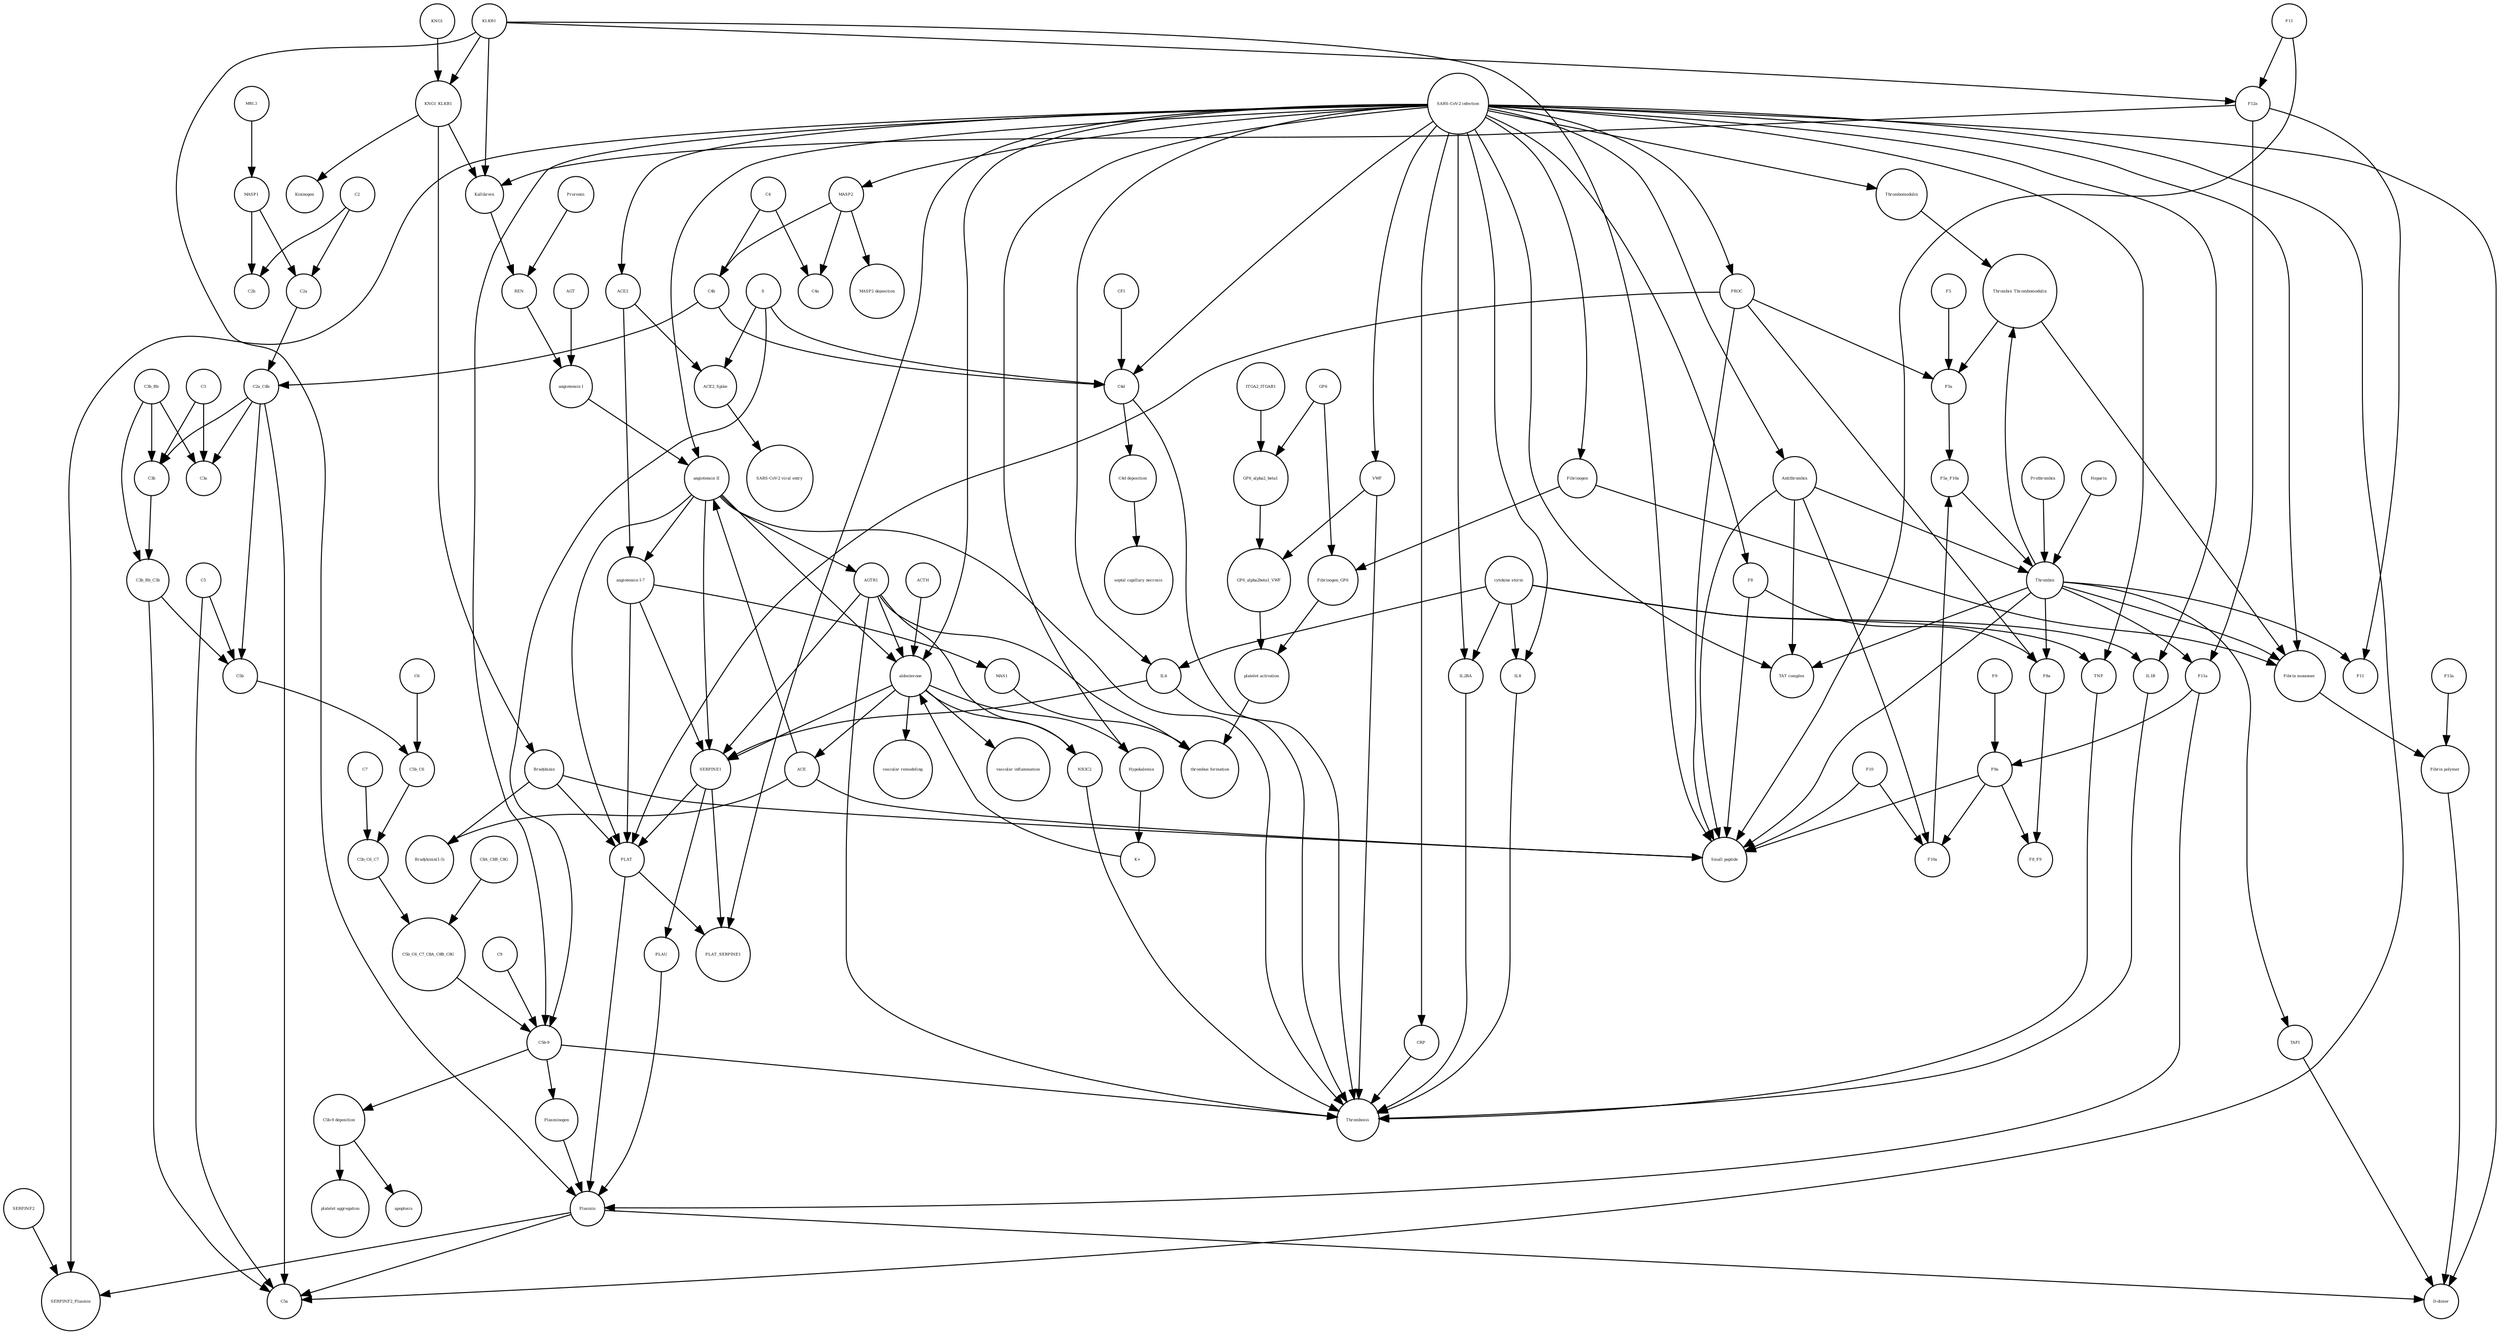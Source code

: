strict digraph  {
ACE2_Spike [annotation="urn_miriam_pdb_6CS2|urn_miriam_hgnc_13557|urn_miriam_uniprot_P0DTC2|urn_miriam_taxonomy_9606|urn_miriam_taxonomy_2697049", bipartite=0, cls=complex, fontsize=4, label=ACE2_Spike, shape=circle];
"SARS-CoV-2 viral entry" [annotation="urn_miriam_taxonomy_2697049|urn_miriam_mesh_D012327", bipartite=0, cls=phenotype, fontsize=4, label="SARS-CoV-2 viral entry", shape=circle];
"angiotensin II" [annotation="urn_miriam_obo.chebi_CHEBI%3A2718|urn_miriam_taxonomy_9606", bipartite=0, cls="simple chemical", fontsize=4, label="angiotensin II", shape=circle];
Thrombosis [annotation="urn_miriam_mesh_D013923|urn_miriam_mesh_D055806|urn_miriam_taxonomy_10090|urn_miriam_taxonomy_10116", bipartite=0, cls=phenotype, fontsize=4, label=Thrombosis, shape=circle];
AGTR1 [annotation=urn_miriam_hgnc_336, bipartite=0, cls=macromolecule, fontsize=4, label=AGTR1, shape=circle];
"thrombus formation" [annotation="urn_miriam_mesh_D013917|urn_miriam_taxonomy_9606", bipartite=0, cls=phenotype, fontsize=4, label="thrombus formation", shape=circle];
MAS1 [annotation="", bipartite=0, cls=macromolecule, fontsize=4, label=MAS1, shape=circle];
"C4d deposition" [annotation="urn_miriam_mesh_D018366|urn_miriam_pubmed_32299776|urn_miriam_taxonomy_9606", bipartite=0, cls=phenotype, fontsize=4, label="C4d deposition", shape=circle];
"septal capillary necrosis" [annotation="urn_miriam_mesh_D007681|urn_miriam_taxonomy_9606", bipartite=0, cls=phenotype, fontsize=4, label="septal capillary necrosis", shape=circle];
"C5b-9 deposition" [annotation="urn_miriam_pubmed_32299776|urn_miriam_mesh_D018366|urn_miriam_taxonomy_9606", bipartite=0, cls=phenotype, fontsize=4, label="C5b-9 deposition", shape=circle];
apoptosis [annotation="urn_miriam_obo.go_GO%3A0006915|urn_miriam_taxonomy_9606", bipartite=0, cls=phenotype, fontsize=4, label=apoptosis, shape=circle];
"platelet aggregation" [annotation="urn_miriam_obo.go_GO%3A0030168|urn_miriam_taxonomy_9606", bipartite=0, cls=phenotype, fontsize=4, label="platelet aggregation", shape=circle];
Fibrinogen_GP6 [annotation="urn_miriam_pubmed_19296670|urn_miriam_obo.go_GO%3A0005577|urn_miriam_hgnc_HGNC%3A14388|urn_miriam_taxonomy_9606", bipartite=0, cls=complex, fontsize=4, label=Fibrinogen_GP6, shape=circle];
"platelet activation" [annotation="urn_miriam_obo.go_GO%3A0030168|urn_miriam_taxonomy_9606", bipartite=0, cls=phenotype, fontsize=4, label="platelet activation", shape=circle];
GP6_alpha2beta1_VWF [annotation="urn_miriam_pubmed_25051961|urn_miriam_taxonomy_10090|urn_miriam_hgnc_14338|urn_miriam_hgnc_6137|urn_miriam_hgnc_6153|urn_miriam_hgnc_12726", bipartite=0, cls=complex, fontsize=4, label=GP6_alpha2beta1_VWF, shape=circle];
"C5b-9" [annotation="urn_miriam_obo.go_GO%3A0005579|urn_miriam_mesh_D015938|urn_miriam_mesh_D050776|urn_miriam_hgnc_1339|urn_miriam_hgnc_1346|urn_miriam_hgnc_1352|urn_miriam_hgnc_1353|urn_miriam_hgnc_1354|urn_miriam_hgnc_1358|urn_miriam_taxonomy_9606", bipartite=0, cls=complex, fontsize=4, label="C5b-9", shape=circle];
C4d [annotation="urn_miriam_hgnc.symbol_C4b|urn_miriam_mesh_C032261|urn_miriam_taxonomy_9606", bipartite=0, cls=macromolecule, fontsize=4, label=C4d, shape=circle];
MASP2 [annotation="urn_miriam_hgnc_6902|urn_miriam_taxonomy_9606", bipartite=0, cls=macromolecule, fontsize=4, label=MASP2, shape=circle];
"MASP2 deposition" [annotation="urn_miriam_pubmed_32299776|urn_miriam_taxonomy_9606", bipartite=0, cls=phenotype, fontsize=4, label="MASP2 deposition", shape=circle];
VWF [annotation="urn_miriam_hgnc_12726|urn_miriam_taxonomy_9606", bipartite=0, cls=macromolecule, fontsize=4, label=VWF, shape=circle];
CRP [annotation="urn_miriam_hgnc_2367|urn_miriam_taxonomy_9606", bipartite=0, cls=macromolecule, fontsize=4, label=CRP, shape=circle];
IL2RA [annotation="urn_miriam_hgnc_6008|urn_miriam_taxonomy_9606", bipartite=0, cls=macromolecule, fontsize=4, label=IL2RA, shape=circle];
IL8 [annotation="urn_miriam_hgnc_6025|urn_miriam_taxonomy_9606", bipartite=0, cls=macromolecule, fontsize=4, label=IL8, shape=circle];
TNF [annotation="urn_miriam_hgnc_11892|urn_miriam_taxonomy_9606", bipartite=0, cls=macromolecule, fontsize=4, label=TNF, shape=circle];
IL6 [annotation="urn_miriam_hgnc_6018|urn_miriam_taxonomy_9606", bipartite=0, cls=macromolecule, fontsize=4, label=IL6, shape=circle];
IL1B [annotation="urn_miriam_hgnc_5992|urn_miriam_taxonomy_9606", bipartite=0, cls=macromolecule, fontsize=4, label=IL1B, shape=circle];
NR3C2 [annotation="", bipartite=0, cls=macromolecule, fontsize=4, label=NR3C2, shape=circle];
aldosterone [annotation="urn_miriam_obo.chebi_CHEBI%3A27584", bipartite=0, cls="simple chemical", fontsize=4, label=aldosterone, shape=circle];
"vascular remodeling" [annotation="urn_miriam_obo.go_GO%3A0001974", bipartite=0, cls=phenotype, fontsize=4, label="vascular remodeling", shape=circle];
"vascular inflammation" [annotation="", bipartite=0, cls=phenotype, fontsize=4, label="vascular inflammation", shape=circle];
"SARS-CoV-2 infection" [annotation="urn_miriam_taxonomy_2697049|urn_miriam_mesh_D012327", bipartite=0, cls=phenotype, fontsize=4, label="SARS-CoV-2 infection", shape=circle];
Hypokalemia [annotation="urn_miriam_mesh_D007008|urn_miriam_taxonomy_9606", bipartite=0, cls=phenotype, fontsize=4, label=Hypokalemia, shape=circle];
"Fibrin monomer" [annotation="urn_miriam_mesh_C011468|urn_miriam_taxonomy_9606", bipartite=0, cls=macromolecule, fontsize=4, label="Fibrin monomer", shape=circle];
Prorenin [annotation="urn_miriam_hgnc_9958|urn_miriam_taxonomy_9606", bipartite=0, cls=macromolecule, fontsize=4, label=Prorenin, shape=circle];
F10a [annotation="urn_miriam_hgnc.symbol_F10|urn_miriam_mesh_D015951|urn_miriam_brenda_3.4.21.6|urn_miriam_taxonomy_9606", bipartite=0, cls=macromolecule, fontsize=4, label=F10a, shape=circle];
"TAT complex" [annotation="urn_miriam_pubmed_22930518|urn_miriam_mesh_C046193|urn_miriam_mesh_D013917|urn_miriam_hgnc_775|urn_miriam_taxonomy_9606", bipartite=0, cls=complex, fontsize=4, label="TAT complex", shape=circle];
Prothrombin [annotation="urn_miriam_hgnc_3535|urn_miriam_taxonomy_9606", bipartite=0, cls=macromolecule, fontsize=4, label=Prothrombin, shape=circle];
"cytokine storm" [annotation="urn_miriam_pubmed_2504360|urn_miriam_taxonomy_9606", bipartite=0, cls=phenotype, fontsize=4, label="cytokine storm", shape=circle];
Plasmin [annotation="urn_miriam_hgnc.symbol_PLG|urn_miriam_mesh_D005341|urn_miriam_brenda_3.4.21.7|urn_miriam_taxonomy_9606", bipartite=0, cls=macromolecule, fontsize=4, label=Plasmin, shape=circle];
SERPINF2_Plasmin [annotation="urn_miriam_pubmed_2437112|urn_miriam_biogrid_314240|urn_miriam_hgnc_9075|urn_miriam_mesh_D005341|urn_miriam_taxonomy_9606", bipartite=0, cls=complex, fontsize=4, label=SERPINF2_Plasmin, shape=circle];
Thrombomodulin [annotation="urn_miriam_hgnc_11784|urn_miriam_taxonomy_9606", bipartite=0, cls=macromolecule, fontsize=4, label=Thrombomodulin, shape=circle];
"angiotensin I" [annotation="urn_miriam_obo.chebi_CHEBI%3A2718|urn_miriam_taxonomy_9606", bipartite=0, cls="simple chemical", fontsize=4, label="angiotensin I", shape=circle];
PLAT [annotation="urn_miriam_hgnc_9051|urn_miriam_taxonomy_9606", bipartite=0, cls=macromolecule, fontsize=4, label=PLAT, shape=circle];
PLAT_SERPINE1 [annotation="urn_miriam_pubmed_22449964|urn_miriam_intact_EBI-7800882|urn_miriam_hgnc_9051|urn_miriam_hgnc_8593|urn_miriam_taxonomy_9606", bipartite=0, cls=complex, fontsize=4, label=PLAT_SERPINE1, shape=circle];
F8a [annotation="urn_miriam_hgnc.symbol_F8|urn_miriam_mesh_D015944|urn_miriam_taxonomy_9606", bipartite=0, cls=macromolecule, fontsize=4, label=F8a, shape=circle];
"angiotensin I-7" [annotation="urn_miriam_obo.chebi_CHEBI%3A55438|urn_miriam_taxonomy_9606", bipartite=0, cls="simple chemical", fontsize=4, label="angiotensin I-7", shape=circle];
"Bradykinin(1-5)" [annotation="urn_miriam_mesh_C079000|urn_miriam_taxonomy_9606", bipartite=0, cls=macromolecule, fontsize=4, label="Bradykinin(1-5)", shape=circle];
C5b_C6 [annotation="urn_miriam_mesh_C050974|urn_miriam_mesh_D050776|urn_miriam_hgnc_1339|urn_miriam_taxonomy_9606", bipartite=0, cls=complex, fontsize=4, label=C5b_C6, shape=circle];
C3b_Bb_C3b [annotation="urn_miriam_pubmed_12440962|urn_miriam_brenda_34.4.21.47|urn_miriam_mesh_D051566|urn_miriam_mesh_D003179|urn_miriam_hgnc_1037|urn_miriam_taxonomy_9606", bipartite=0, cls=complex, fontsize=4, label=C3b_Bb_C3b, shape=circle];
AGT [annotation="urn_miriam_hgnc_333|urn_miriam_taxonomy_9606", bipartite=0, cls=macromolecule, fontsize=4, label=AGT, shape=circle];
F9 [annotation="urn_miriam_hgnc_35531|urn_miriam_taxonomy_9606", bipartite=0, cls=macromolecule, fontsize=4, label=F9, shape=circle];
Antithrombin [annotation="urn_miriam_hgnc_775|urn_miriam_taxonomy_9606", bipartite=0, cls=macromolecule, fontsize=4, label=Antithrombin, shape=circle];
F11 [annotation="urn_miriam_hgnc_3529|urn_miriam_taxonomy_9606", bipartite=0, cls=macromolecule, fontsize=4, label=F11, shape=circle];
C5a [annotation="urn_miriam_hgnc.symbol_C5|urn_miriam_mesh_D015936|urn_miriam_taxonomy_9606", bipartite=0, cls=macromolecule, fontsize=4, label=C5a, shape=circle];
F13a [annotation="urn_miriam_hgnc.symbol_F13|urn_miriam_mesh_D026122|urn_miriam_brenda_2.3.2.13|urn_miriam_taxonomy_9606", bipartite=0, cls=macromolecule, fontsize=4, label=F13a, shape=circle];
Bradykinin [annotation="urn_miriam_obo.chebi_CHEBI%3A3165|urn_miriam_taxonomy_9606", bipartite=0, cls=macromolecule, fontsize=4, label=Bradykinin, shape=circle];
C3b_Bb [annotation="urn_miriam_pubmed_12440962|urn_miriam_brenda_3.4.21.47|urn_miriam_mesh_D051561|urn_miriam_mesh_D003179|urn_miriam_hgnc_1037|urn_miriam_taxonomy_9606", bipartite=0, cls=complex, fontsize=4, label=C3b_Bb, shape=circle];
MASP1 [annotation="urn_miriam_hgnc_6901|urn_miriam_taxonomy_9606", bipartite=0, cls=macromolecule, fontsize=4, label=MASP1, shape=circle];
ITGA2_ITGAB1 [annotation="urn_miriam_intact_EBI-16428357|urn_miriam_hgnc_6137|urn_miriam_hgnc_6153|urn_miriam_taxonomy_9606", bipartite=0, cls=complex, fontsize=4, label=ITGA2_ITGAB1, shape=circle];
C2a_C4b [annotation="urn_miriam_mesh_D051574|urn_miriam_brenda_3.4.21.43|urn_miriam_mesh_D050678|urn_miriam_hgnc_1324|urn_miriam_taxonomy_9606", bipartite=0, cls=complex, fontsize=4, label=C2a_C4b, shape=circle];
C3 [annotation="urn_miriam_hgnc_1318|urn_miriam_taxonomy_9606", bipartite=0, cls=macromolecule, fontsize=4, label=C3, shape=circle];
"Small peptide" [annotation=urn_miriam_mesh_D010446, bipartite=0, cls=macromolecule, fontsize=4, label="Small peptide", shape=circle];
Thrombin_Thrombomodulin [annotation="urn_miriam_pubmed_6282863|urn_miriam_taxonomy_9986|urn_miriam_biogrid_283352|urn_miriam_mesh_D013917|urn_miriam_hgnc_11784", bipartite=0, cls=complex, fontsize=4, label=Thrombin_Thrombomodulin, shape=circle];
KNG1 [annotation="urn_miriam_hgnc.symbol_6383|urn_miriam_taxonomy_9606", bipartite=0, cls=macromolecule, fontsize=4, label=KNG1, shape=circle];
KNG1_KLKB1 [annotation="urn_miriam_pubmed_17598838|urn_miriam_intact_EBI-10087151|urn_miriam_hgnc_6371|urn_miriam_hgnc_6383|urn_miriam_taxonomy_9606", bipartite=0, cls=complex, fontsize=4, label=KNG1_KLKB1, shape=circle];
F8_F9 [annotation="urn_miriam_pubmed_22471307|urn_miriam_hgnc_3546|urn_miriam_hgnc_35531|urn_miriam_intact_EBI-11621595|urn_miriam_taxonomy_9606", bipartite=0, cls=complex, fontsize=4, label=F8_F9, shape=circle];
C5 [annotation="urn_miriam_hgnc_1331|urn_miriam_taxonomy_9606", bipartite=0, cls=macromolecule, fontsize=4, label=C5, shape=circle];
C2a [annotation="urn_miriam_hgnc.symbol_C2|urn_miriam_mesh_D050678|urn_miriam_taxonomy_9606", bipartite=0, cls=macromolecule, fontsize=4, label=C2a, shape=circle];
Thrombin [annotation="urn_miriam_hgnc_3535|urn_miriam_taxonomy_9606", bipartite=0, cls=macromolecule, fontsize=4, label=Thrombin, shape=circle];
ACTH [annotation=urn_miriam_hgnc_9201, bipartite=0, cls="simple chemical", fontsize=4, label=ACTH, shape=circle];
"K+" [annotation="urn_miriam_obo.chebi_CHEBI%3A29103", bipartite=0, cls="simple chemical", fontsize=4, label="K+", shape=circle];
S [annotation="urn_miriam_uniprot_P0DTC2|urn_miriam_uniprot_P59594|urn_miriam_taxonomy_2697049", bipartite=0, cls=macromolecule, fontsize=4, label=S, shape=circle];
F9a [annotation="urn_miriam_hgnc.symbol_F9|urn_miriam_mesh_D015949|urn_miriam_taxonomy_9606", bipartite=0, cls=macromolecule, fontsize=4, label=F9a, shape=circle];
PROC [annotation="urn_miriam_hgnc_9451|urn_miriam_taxonomy_9606", bipartite=0, cls=macromolecule, fontsize=4, label=PROC, shape=circle];
"D-dimer" [annotation="urn_miriam_pubmed_19008457|urn_miriam_mesh_C036309|urn_miriam_taxonomy_9606", bipartite=0, cls=macromolecule, fontsize=4, label="D-dimer", shape=circle];
C5b [annotation="urn_miriam_hgnc.symbol_C5|urn_miriam_mesh_D050776|urn_miriam_taxonomy_9606", bipartite=0, cls=macromolecule, fontsize=4, label=C5b, shape=circle];
TAFI [annotation="urn_miriam_hgnc_1546|urn_miriam_taxonomy_9606", bipartite=0, cls=macromolecule, fontsize=4, label=TAFI, shape=circle];
C4 [annotation="urn_miriam_mesh_D00318|urn_miriam_taxonomy_9606", bipartite=0, cls=macromolecule, fontsize=4, label=C4, shape=circle];
F12 [annotation="urn_miriam_hgnc_3530|urn_miriam_taxonomy_9606", bipartite=0, cls=macromolecule, fontsize=4, label=F12, shape=circle];
MBL2 [annotation="urn_miriam_hgnc_6902|urn_miriam_taxonomy_9606", bipartite=0, cls=macromolecule, fontsize=4, label=MBL2, shape=circle];
GP6 [annotation="urn_miriam_hgnc_HGNC%3A14388|urn_miriam_taxonomy_9606", bipartite=0, cls=macromolecule, fontsize=4, label=GP6, shape=circle];
CFI [annotation="urn_miriam_hgnc_2771|urn_miriam_taxonomy_9606", bipartite=0, cls=macromolecule, fontsize=4, label=CFI, shape=circle];
Plasminogen [annotation="urn_miriam_hgnc_9071|urn_miriam_taxonomy_9606", bipartite=0, cls=macromolecule, fontsize=4, label=Plasminogen, shape=circle];
C6 [annotation="urn_miriam_hgnc_1339|urn_miriam_taxonomy_9606", bipartite=0, cls=macromolecule, fontsize=4, label=C6, shape=circle];
F5a [annotation="urn_miriam_hgnc.symbol_F5|urn_miriam_mesh_D015943|urn_miriam_taxonomy_9606", bipartite=0, cls=macromolecule, fontsize=4, label=F5a, shape=circle];
F11a [annotation="urn_miriam_hgnc.symbol_F11|urn_miriam_mesh_D015945|urn_miriam_brenda_3.4.21.27|urn_miriam_taxonomy_9606", bipartite=0, cls=macromolecule, fontsize=4, label=F11a, shape=circle];
C4a [annotation="urn_miriam_hgnc_1323|urn_miriam_taxonomy_9606", bipartite=0, cls=macromolecule, fontsize=4, label=C4a, shape=circle];
F5 [annotation="urn_miriam_hgnc_3541|urn_miriam_taxonomy_9606", bipartite=0, cls=macromolecule, fontsize=4, label=F5, shape=circle];
C9 [annotation="urn_miriam_hgnc_1358|urn_miriam_taxonomy_9606", bipartite=0, cls=macromolecule, fontsize=4, label=C9, shape=circle];
"Fibrin polymer" [annotation="urn_miriam_mesh_C465961|urn_miriam_taxonomy_9606", bipartite=0, cls=macromolecule, fontsize=4, label="Fibrin polymer", shape=circle];
SERPINE1 [annotation="", bipartite=0, cls=macromolecule, fontsize=4, label=SERPINE1, shape=circle];
F8 [annotation="urn_miriam_hgnc_3546|urn_miriam_taxonomy_9606", bipartite=0, cls=macromolecule, fontsize=4, label=F8, shape=circle];
C2b [annotation="urn_miriam_hgnc.symbol_C2|urn_miriam_mesh_D050679|urn_miriam_taxonomy_9606", bipartite=0, cls=macromolecule, fontsize=4, label=C2b, shape=circle];
Kallikrein [annotation="urn_miriam_hgnc.symbol_KLKB1|urn_miriam_mesh_D020842|urn_miriam_brenda_3.4.21.34|urn_miriam_taxonomy_9606", bipartite=0, cls=macromolecule, fontsize=4, label=Kallikrein, shape=circle];
C8A_C8B_C8G [annotation="urn_miriam_mesh_D003185|urn_miriam_hgnc_1353|urn_miriam_hgnc_1352|urn_miriam_hgnc_1354|urn_miriam_taxonomy_9606", bipartite=0, cls=complex, fontsize=4, label=C8A_C8B_C8G, shape=circle];
C3b [annotation="urn_miriam_hgnc.symbol_C3|urn_miriam_mesh_D003179|urn_miriam_taxonomy_9606", bipartite=0, cls=macromolecule, fontsize=4, label=C3b, shape=circle];
C5b_C6_C7_C8A_C8B_C8G [annotation="urn_miriam_pubmed_28630159|urn_miriam_mesh_C042295|urn_miriam_mesh_D050776|urn_miriam_hgnc_1339|urn_miriam_hgnc_1352|urn_miriam_hgnc_1353|urn_miriam_hgnc_1354|urn_miriam_taxonomy_9606", bipartite=0, cls=complex, fontsize=4, label=C5b_C6_C7_C8A_C8B_C8G, shape=circle];
C7 [annotation="urn_miriam_hgnc_HGNC%3A1346|urn_miriam_taxonomy_9606", bipartite=0, cls=macromolecule, fontsize=4, label=C7, shape=circle];
C2 [annotation="urn_miriam_hgnc_1248|urn_miriam_taxonomy_9606", bipartite=0, cls=macromolecule, fontsize=4, label=C2, shape=circle];
C3a [annotation="urn_miriam_hgnc.symbol_C3|urn_miriam_mesh_D015926|urn_miriam_taxonomy_9606", bipartite=0, cls=macromolecule, fontsize=4, label=C3a, shape=circle];
GP6_alpha2_beta1 [annotation="urn_miriam_pubmed_25051961|urn_miriam_taxonomy_10090|urn_miriam_hgnc_14338|urn_miriam_hgnc_6137|urn_miriam_hgnc_6153", bipartite=0, cls=complex, fontsize=4, label=GP6_alpha2_beta1, shape=circle];
C5b_C6_C7 [annotation="urn_miriam_pubmed_28630159|urn_miriam_mesh_C037453|urn_miriam_mesh_D050776|urn_miriam_hgnc_1339|urn_miriam_hgnc_1346|urn_miriam_taxonomy_9606", bipartite=0, cls=complex, fontsize=4, label=C5b_C6_C7, shape=circle];
ACE [annotation="urn_miriam_hgnc_2707|urn_miriam_taxonomy_9606", bipartite=0, cls=macromolecule, fontsize=4, label=ACE, shape=circle];
REN [annotation="urn_miriam_hgnc.symbol_REN|urn_miriam_taxonomy_9606", bipartite=0, cls=macromolecule, fontsize=4, label=REN, shape=circle];
F5a_F10a [annotation="urn_miriam_pubmed_2303476|urn_miriam_mesh_C022475|urn_miriam_mesh_D15943|urn_miriam_mesh_D015951|urn_miriam_taxonomy_9606", bipartite=0, cls=complex, fontsize=4, label=F5a_F10a, shape=circle];
Kininogen [annotation="urn_miriam_hgnc.symbol_KNG1|urn_miriam_mesh_D019679|urn_miriam_taxonomy_9606", bipartite=0, cls=macromolecule, fontsize=4, label=Kininogen, shape=circle];
PLAU [annotation="urn_miriam_hgnc_9052|urn_miriam_taxonomy_9606", bipartite=0, cls=macromolecule, fontsize=4, label=PLAU, shape=circle];
F12a [annotation="urn_miriam_hgnc.symbol_F12|urn_miriam_mesh_D015956|urn_miriam_brenda_3.4.21.38|urn_miriam_taxonomy_9606", bipartite=0, cls=macromolecule, fontsize=4, label=F12a, shape=circle];
F10 [annotation="urn_miriam_hgnc_3528|urn_miriam_taxonomy_9606", bipartite=0, cls=macromolecule, fontsize=4, label=F10, shape=circle];
ACE2 [annotation="urn_miriam_hgnc_13557|urn_miriam_taxonomy_9606", bipartite=0, cls=macromolecule, fontsize=4, label=ACE2, shape=circle];
C4b [annotation="urn_miriam_hgnc_1324|urn_miriam_taxonomy_9606", bipartite=0, cls=macromolecule, fontsize=4, label=C4b, shape=circle];
KLKB1 [annotation="urn_miriam_hgnc_6371|urn_miriam_taxonomy_9606", bipartite=0, cls=macromolecule, fontsize=4, label=KLKB1, shape=circle];
Heparin [annotation="urn_miriam_pubmed_708377|urn_miriam_obo.chebi_CHEBI%3A28304|urn_miriam_taxonomy_9606", bipartite=0, cls="simple chemical", fontsize=4, label=Heparin, shape=circle];
Fibrinogen [annotation="urn_miriam_pubmed_19296670|urn_miriam_obo.go_GO%3A0005577|urn_miriam_hgnc_3661|urn_miriam_hgnc_3662|urn_miriam_hgnc_3694|urn_miriam_taxonomy_9606", bipartite=0, cls=complex, fontsize=4, label=Fibrinogen, shape=circle];
SERPINF2 [annotation="urn_miriam_hgnc_9075|urn_miriam_taxonomy_9606", bipartite=0, cls=macromolecule, fontsize=4, label=SERPINF2, shape=circle];
ACE2_Spike -> "SARS-CoV-2 viral entry"  [annotation="", interaction_type="necessary stimulation"];
"angiotensin II" -> Thrombosis  [annotation="", interaction_type="necessary stimulation"];
"angiotensin II" -> AGTR1  [annotation="urn_miriam_pubmed_8158359|urn_miriam_taxonomy_9606", interaction_type=stimulation];
"angiotensin II" -> SERPINE1  [annotation="urn_miriam_pubmed_2091055|urn_miriam_taxonomy_9606|urn_miriam_pubmed_8034668|urn_miriam_pubmed_20591974|urn_miriam_pubmed_11983698", interaction_type=catalysis];
"angiotensin II" -> PLAT  [annotation="urn_miriam_pubmed_10373228|urn_miriam_pubmed_3124286|urn_miriam_taxonomy_9606|urn_miriam_pubmed_12091055|urn_miriam_pubmed_3096399", interaction_type=catalysis];
"angiotensin II" -> aldosterone  [annotation="urn_miriam_pubmed_8404594|urn_miriam_taxonomy_9606|urn_miriam_pubmed_173529|urn_miriam_taxonomy_9615|urn_miriam_pubmed_32565254", interaction_type=catalysis];
"angiotensin II" -> "angiotensin I-7"  [annotation="", interaction_type=production];
AGTR1 -> "thrombus formation"  [annotation="", interaction_type="necessary stimulation"];
AGTR1 -> Thrombosis  [annotation="", interaction_type="necessary stimulation"];
AGTR1 -> NR3C2  [annotation="urn_miriam_pubmed_21349712|urn_miriam_taxonomy_10116|urn_miriam_pubmed_7045029|urn_miriam_taxonomy_10090", interaction_type=catalysis];
AGTR1 -> SERPINE1  [annotation="urn_miriam_pubmed_2091055|urn_miriam_taxonomy_9606|urn_miriam_pubmed_8034668|urn_miriam_pubmed_20591974|urn_miriam_pubmed_11983698", interaction_type=catalysis];
AGTR1 -> aldosterone  [annotation="urn_miriam_pubmed_8404594|urn_miriam_taxonomy_9606|urn_miriam_pubmed_173529|urn_miriam_taxonomy_9615|urn_miriam_pubmed_32565254", interaction_type=catalysis];
MAS1 -> "thrombus formation"  [annotation="", interaction_type=inhibition];
"C4d deposition" -> "septal capillary necrosis"  [annotation="", interaction_type="necessary stimulation"];
"C5b-9 deposition" -> apoptosis  [annotation="", interaction_type="necessary stimulation"];
"C5b-9 deposition" -> "platelet aggregation"  [annotation="", interaction_type="necessary stimulation"];
Fibrinogen_GP6 -> "platelet activation"  [annotation="", interaction_type="necessary stimulation"];
"platelet activation" -> "thrombus formation"  [annotation="", interaction_type="necessary stimulation"];
GP6_alpha2beta1_VWF -> "platelet activation"  [annotation="", interaction_type="necessary stimulation"];
"C5b-9" -> Thrombosis  [annotation="", interaction_type="necessary stimulation"];
"C5b-9" -> "C5b-9 deposition"  [annotation="", interaction_type="necessary stimulation"];
"C5b-9" -> Plasminogen  [annotation="urn_miriam_pubmed_9012652|urn_miriam_taxonomy_9606", interaction_type=stimulation];
C4d -> Thrombosis  [annotation="", interaction_type="necessary stimulation"];
C4d -> "C4d deposition"  [annotation="", interaction_type="necessary stimulation"];
MASP2 -> "MASP2 deposition"  [annotation="", interaction_type="necessary stimulation"];
MASP2 -> C4a  [annotation="urn_miriam_pubmed_21664989|urn_miriam_taxonomy_9606", interaction_type=catalysis];
MASP2 -> C4b  [annotation="urn_miriam_pubmed_21664989|urn_miriam_taxonomy_9606", interaction_type=catalysis];
VWF -> Thrombosis  [annotation="", interaction_type="necessary stimulation"];
VWF -> GP6_alpha2beta1_VWF  [annotation="", interaction_type=production];
CRP -> Thrombosis  [annotation="", interaction_type="necessary stimulation"];
IL2RA -> Thrombosis  [annotation="", interaction_type="necessary stimulation"];
IL8 -> Thrombosis  [annotation="", interaction_type="necessary stimulation"];
TNF -> Thrombosis  [annotation="", interaction_type="necessary stimulation"];
IL6 -> Thrombosis  [annotation="", interaction_type="necessary stimulation"];
IL6 -> SERPINE1  [annotation="urn_miriam_pubmed_2091055|urn_miriam_taxonomy_9606|urn_miriam_pubmed_8034668|urn_miriam_pubmed_20591974|urn_miriam_pubmed_11983698", interaction_type=catalysis];
IL1B -> Thrombosis  [annotation="", interaction_type="necessary stimulation"];
NR3C2 -> Thrombosis  [annotation="", interaction_type="necessary stimulation"];
aldosterone -> "vascular remodeling"  [annotation="", interaction_type="necessary stimulation"];
aldosterone -> "vascular inflammation"  [annotation="", interaction_type="necessary stimulation"];
aldosterone -> Hypokalemia  [annotation="", interaction_type=modulation];
aldosterone -> SERPINE1  [annotation="urn_miriam_pubmed_2091055|urn_miriam_taxonomy_9606|urn_miriam_pubmed_8034668|urn_miriam_pubmed_20591974|urn_miriam_pubmed_11983698", interaction_type=catalysis];
aldosterone -> NR3C2  [annotation="urn_miriam_pubmed_21349712|urn_miriam_taxonomy_10116|urn_miriam_pubmed_7045029|urn_miriam_taxonomy_10090", interaction_type=stimulation];
aldosterone -> ACE  [annotation="urn_miriam_pubmed_5932931|urn_miriam_taxonomy_10116", interaction_type=catalysis];
"SARS-CoV-2 infection" -> Hypokalemia  [annotation="", interaction_type="necessary stimulation"];
"SARS-CoV-2 infection" -> C4d  [annotation="urn_miriam_pubmed_32299776|urn_miriam_taxonomy_9606", interaction_type=stimulation];
"SARS-CoV-2 infection" -> F8  [annotation="urn_miriam_pubmed_32367170|urn_miriam_taxonomy_9606", interaction_type="necessary stimulation"];
"SARS-CoV-2 infection" -> TNF  [annotation="urn_miriam_pubmed_32504360|urn_miriam_taxonomy_9606", interaction_type=stimulation];
"SARS-CoV-2 infection" -> aldosterone  [annotation="urn_miriam_pubmed_8404594|urn_miriam_taxonomy_9606|urn_miriam_pubmed_173529|urn_miriam_taxonomy_9615|urn_miriam_pubmed_32565254", interaction_type="necessary stimulation"];
"SARS-CoV-2 infection" -> "angiotensin II"  [annotation="urn_miriam_pubmed_32048163|urn_miriam_taxonomy_9606", interaction_type=catalysis];
"SARS-CoV-2 infection" -> PROC  [annotation="urn_miriam_pubmed_32302438|urn_miriam_taxonomy_9606", interaction_type="necessary stimulation"];
"SARS-CoV-2 infection" -> Thrombomodulin  [annotation="urn_miriam_doi_10.1101%2F2020.04.25.20077842|urn_miriam_taxonomy_9606", interaction_type="necessary stimulation"];
"SARS-CoV-2 infection" -> SERPINF2_Plasmin  [annotation="urn_miriam_pubmed_2437112|urn_miriam_doi_10.1101%2F2020.04.25.20077842|urn_miriam_taxonomy_9606", interaction_type=stimulation];
"SARS-CoV-2 infection" -> IL6  [annotation="urn_miriam_pubmed_32286245|urn_miriam_taxonomy_9606", interaction_type=stimulation];
"SARS-CoV-2 infection" -> VWF  [annotation="urn_miriam_pubmed_32367170|urn_miriam_taxonomy_9606", interaction_type="necessary stimulation"];
"SARS-CoV-2 infection" -> Antithrombin  [annotation="urn_miriam_pubmed_32302438|urn_miriam_taxonomy_9606", interaction_type=inhibition];
"SARS-CoV-2 infection" -> C5a  [annotation="urn_miriam_pmc_PMC7260598|urn_miriam_taxonomy_9606", interaction_type="necessary stimulation"];
"SARS-CoV-2 infection" -> "TAT complex"  [annotation="urn_miriam_pubmed_8136018|urn_miriam_doi_10.1101%2F2020.04.25.20077842|urn_miriam_taxonomy_9606", interaction_type="necessary stimulation"];
"SARS-CoV-2 infection" -> Fibrinogen  [annotation="urn_miriam_pubmed_32172226|urn_miriam_taxonomy_9606", interaction_type="necessary stimulation"];
"SARS-CoV-2 infection" -> "Fibrin monomer"  [annotation="urn_miriam_pubmed_6282863|urn_miriam_pubmed_28228446|urn_miriam_pubmed_2117226|urn_miriam_taxonomy_9606", interaction_type="necessary stimulation"];
"SARS-CoV-2 infection" -> MASP2  [annotation="urn_miriam_pubmed_11290788|urn_miriam_pubmed_32299776|urn_miriam_taxonomy_9606", interaction_type=stimulation];
"SARS-CoV-2 infection" -> IL8  [annotation="urn_miriam_pubmed_32286245|urn_miriam_taxonomy_9606", interaction_type=stimulation];
"SARS-CoV-2 infection" -> PLAT_SERPINE1  [annotation="urn_miriam_pubmed_22449964|urn_miriam_doi_10.1101%2F2020.04.25.20077842|urn_miriam_taxonomy_9606", interaction_type="necessary stimulation"];
"SARS-CoV-2 infection" -> IL2RA  [annotation="urn_miriam_pubmed_32286245|urn_miriam_taxonomy_9606", interaction_type=stimulation];
"SARS-CoV-2 infection" -> "D-dimer"  [annotation="urn_miriam_pubmed_29096812|urn_miriam_pubmed_10574983|urn_miriam_pubmed_32172226|urn_miriam_taxonomy_9606", interaction_type="necessary stimulation"];
"SARS-CoV-2 infection" -> IL1B  [annotation="urn_miriam_pubmed_32359396|urn_miriam_taxonomy_9606", interaction_type=stimulation];
"SARS-CoV-2 infection" -> "C5b-9"  [annotation="urn_miriam_pmc_PMC7260598|urn_miriam_taxonomy_9606", interaction_type="necessary stimulation"];
"SARS-CoV-2 infection" -> CRP  [annotation="urn_miriam_pubmed_32171076|urn_miriam_taxonomy_9606", interaction_type="necessary stimulation"];
"SARS-CoV-2 infection" -> ACE2  [annotation="urn_miriam_pubmed_16008552|urn_miriam_taxonomy_9606", interaction_type=inhibition];
Hypokalemia -> "K+"  [annotation="urn_miriam_pubmed_32525548|urn_miriam_taxonomy_9606", interaction_type=inhibition];
"Fibrin monomer" -> "Fibrin polymer"  [annotation="", interaction_type=production];
Prorenin -> REN  [annotation="", interaction_type=production];
F10a -> F5a_F10a  [annotation="", interaction_type=production];
Prothrombin -> Thrombin  [annotation="", interaction_type=production];
"cytokine storm" -> IL2RA  [annotation="urn_miriam_pubmed_32286245|urn_miriam_taxonomy_9606", interaction_type=stimulation];
"cytokine storm" -> IL1B  [annotation="urn_miriam_pubmed_32359396|urn_miriam_taxonomy_9606", interaction_type=stimulation];
"cytokine storm" -> TNF  [annotation="urn_miriam_pubmed_32504360|urn_miriam_taxonomy_9606", interaction_type=stimulation];
"cytokine storm" -> IL6  [annotation="urn_miriam_pubmed_32286245|urn_miriam_taxonomy_9606", interaction_type=stimulation];
"cytokine storm" -> IL8  [annotation="urn_miriam_pubmed_32286245|urn_miriam_taxonomy_9606", interaction_type=stimulation];
Plasmin -> C5a  [annotation="urn_miriam_pubmed_27077125|urn_miriam_taxonomy_10090", interaction_type="necessary stimulation"];
Plasmin -> SERPINF2_Plasmin  [annotation="", interaction_type=production];
Plasmin -> "D-dimer"  [annotation="urn_miriam_pubmed_29096812|urn_miriam_pubmed_10574983|urn_miriam_pubmed_32172226|urn_miriam_taxonomy_9606", interaction_type=catalysis];
Thrombomodulin -> Thrombin_Thrombomodulin  [annotation="", interaction_type=production];
"angiotensin I" -> "angiotensin II"  [annotation="", interaction_type=production];
PLAT -> Plasmin  [annotation="urn_miriam_pubmed_89876|urn_miriam_taxonomy_9606|urn_miriam_pubmed_3850647|urn_miriam_pubmed_2966802|urn_miriam_pubmed_6539333", interaction_type=catalysis];
PLAT -> PLAT_SERPINE1  [annotation="", interaction_type=production];
F8a -> F8_F9  [annotation="", interaction_type=production];
"angiotensin I-7" -> MAS1  [annotation="urn_miriam_pubmed_18026570|urn_miriam_taxonomy_10090", interaction_type=stimulation];
"angiotensin I-7" -> SERPINE1  [annotation="urn_miriam_pubmed_2091055|urn_miriam_taxonomy_9606|urn_miriam_pubmed_8034668|urn_miriam_pubmed_20591974|urn_miriam_pubmed_11983698", interaction_type=inhibition];
"angiotensin I-7" -> PLAT  [annotation="urn_miriam_pubmed_10373228|urn_miriam_pubmed_3124286|urn_miriam_taxonomy_9606|urn_miriam_pubmed_12091055|urn_miriam_pubmed_3096399", interaction_type=inhibition];
C5b_C6 -> C5b_C6_C7  [annotation="", interaction_type=production];
C3b_Bb_C3b -> C5b  [annotation="urn_miriam_pubmed_30083158|urn_miriam_taxonomy_9606|urn_miriam_pubmed_12878586", interaction_type=catalysis];
C3b_Bb_C3b -> C5a  [annotation="urn_miriam_pubmed_30083158|urn_miriam_taxonomy_9606|urn_miriam_pubmed_12878586", interaction_type=catalysis];
AGT -> "angiotensin I"  [annotation="", interaction_type=production];
F9 -> F9a  [annotation="", interaction_type=production];
Antithrombin -> F10a  [annotation="urn_miriam_pubmed_11551226|urn_miriam_pubmed_15853774|urn_miriam_taxonomy_9606", interaction_type=inhibition];
Antithrombin -> "Small peptide"  [annotation="urn_miriam_pubmed_11551226|urn_miriam_pubmed_15853774|urn_miriam_taxonomy_9606", interaction_type=inhibition];
Antithrombin -> Thrombin  [annotation="urn_miriam_pubmed_579490|urn_miriam_taxonomy_9606", interaction_type=inhibition];
Antithrombin -> "TAT complex"  [annotation="", interaction_type=production];
F13a -> "Fibrin polymer"  [annotation="urn_miriam_pubmed_29096812|urn_miriam_pubmed_7577232|urn_miriam_taxonomy_9606", interaction_type=catalysis];
Bradykinin -> PLAT  [annotation="urn_miriam_pubmed_10373228|urn_miriam_pubmed_3124286|urn_miriam_taxonomy_9606|urn_miriam_pubmed_12091055|urn_miriam_pubmed_3096399", interaction_type=catalysis];
Bradykinin -> "Small peptide"  [annotation="", interaction_type=production];
Bradykinin -> "Bradykinin(1-5)"  [annotation="", interaction_type=production];
C3b_Bb -> C3b_Bb_C3b  [annotation="", interaction_type=production];
C3b_Bb -> C3a  [annotation="urn_miriam_pubmed_427127|urn_miriam_taxonomy_9606|urn_miriam_pubmed_17395591", interaction_type=catalysis];
C3b_Bb -> C3b  [annotation="urn_miriam_pubmed_427127|urn_miriam_taxonomy_9606|urn_miriam_pubmed_17395591", interaction_type=catalysis];
MASP1 -> C2a  [annotation="urn_miriam_pubmed_10946292|urn_miriam_taxonomy_9606", interaction_type=catalysis];
MASP1 -> C2b  [annotation="urn_miriam_pubmed_10946292|urn_miriam_taxonomy_9606", interaction_type=catalysis];
ITGA2_ITGAB1 -> GP6_alpha2_beta1  [annotation="", interaction_type=production];
C2a_C4b -> C5b  [annotation="urn_miriam_pubmed_30083158|urn_miriam_taxonomy_9606|urn_miriam_pubmed_12878586", interaction_type=catalysis];
C2a_C4b -> C5a  [annotation="urn_miriam_pubmed_30083158|urn_miriam_taxonomy_9606|urn_miriam_pubmed_12878586", interaction_type=catalysis];
C2a_C4b -> C3a  [annotation="urn_miriam_pubmed_427127|urn_miriam_taxonomy_9606|urn_miriam_pubmed_17395591", interaction_type=catalysis];
C2a_C4b -> C3b  [annotation="urn_miriam_pubmed_427127|urn_miriam_taxonomy_9606|urn_miriam_pubmed_17395591", interaction_type=catalysis];
C3 -> C3a  [annotation="", interaction_type=production];
C3 -> C3b  [annotation="", interaction_type=production];
Thrombin_Thrombomodulin -> F5a  [annotation="urn_miriam_pubmed_6282863|urn_miriam_pubmed_6572921|urn_miriam_pubmed_2322551|urn_miriam_taxonomy_9606", interaction_type=inhibition];
Thrombin_Thrombomodulin -> "Fibrin monomer"  [annotation="urn_miriam_pubmed_6282863|urn_miriam_pubmed_28228446|urn_miriam_pubmed_2117226|urn_miriam_taxonomy_9606", interaction_type=inhibition];
KNG1 -> KNG1_KLKB1  [annotation="", interaction_type=production];
KNG1_KLKB1 -> Kallikrein  [annotation="urn_miriam_pubmed_6768384|urn_miriam_pubmed_4627469|urn_miriam_taxonomy_9606", interaction_type=catalysis];
KNG1_KLKB1 -> Bradykinin  [annotation="urn_miriam_pubmed_6768384|urn_miriam_pubmed_4627469|urn_miriam_taxonomy_9606", interaction_type=catalysis];
KNG1_KLKB1 -> Kininogen  [annotation="urn_miriam_pubmed_6768384|urn_miriam_pubmed_4627469|urn_miriam_taxonomy_9606", interaction_type=catalysis];
C5 -> C5b  [annotation="", interaction_type=production];
C5 -> C5a  [annotation="", interaction_type=production];
C2a -> C2a_C4b  [annotation="", interaction_type=production];
Thrombin -> TAFI  [annotation="urn_miriam_pubmed_23809134|urn_miriam_taxonomy_9823", interaction_type=catalysis];
Thrombin -> Thrombin_Thrombomodulin  [annotation="", interaction_type=production];
Thrombin -> "Fibrin monomer"  [annotation="urn_miriam_pubmed_6282863|urn_miriam_pubmed_28228446|urn_miriam_pubmed_2117226|urn_miriam_taxonomy_9606", interaction_type=catalysis];
Thrombin -> F8a  [annotation="urn_miriam_pubmed_15746105|urn_miriam_taxonomy_9606", interaction_type=catalysis];
Thrombin -> "Small peptide"  [annotation="urn_miriam_pubmed_15746105|urn_miriam_taxonomy_9606", interaction_type=catalysis];
Thrombin -> F11a  [annotation="urn_miriam_pubmed_21304106|urn_miriam_pubmed_8631976|urn_miriam_taxonomy_9606", interaction_type=catalysis];
Thrombin -> F11  [annotation="urn_miriam_pubmed_21304106|urn_miriam_pubmed_8631976|urn_miriam_taxonomy_9606", interaction_type=catalysis];
Thrombin -> "TAT complex"  [annotation="", interaction_type=production];
ACTH -> aldosterone  [annotation="urn_miriam_pubmed_8404594|urn_miriam_taxonomy_9606|urn_miriam_pubmed_173529|urn_miriam_taxonomy_9615|urn_miriam_pubmed_32565254", interaction_type=catalysis];
"K+" -> aldosterone  [annotation="urn_miriam_pubmed_8404594|urn_miriam_taxonomy_9606|urn_miriam_pubmed_173529|urn_miriam_taxonomy_9615|urn_miriam_pubmed_32565254", interaction_type=catalysis];
S -> ACE2_Spike  [annotation="", interaction_type=production];
S -> "C5b-9"  [annotation="", interaction_type=production];
S -> C4d  [annotation="", interaction_type=production];
F9a -> F10a  [annotation="urn_miriam_pubmed_11551226|urn_miriam_pubmed_15853774|urn_miriam_taxonomy_9606", interaction_type=catalysis];
F9a -> "Small peptide"  [annotation="urn_miriam_pubmed_11551226|urn_miriam_pubmed_15853774|urn_miriam_taxonomy_9606", interaction_type=catalysis];
F9a -> F8_F9  [annotation="", interaction_type=production];
PROC -> F8a  [annotation="urn_miriam_pubmed_15746105|urn_miriam_taxonomy_9606", interaction_type=inhibition];
PROC -> "Small peptide"  [annotation="urn_miriam_pubmed_15746105|urn_miriam_taxonomy_9606", interaction_type=inhibition];
PROC -> F5a  [annotation="urn_miriam_pubmed_6282863|urn_miriam_pubmed_6572921|urn_miriam_pubmed_2322551|urn_miriam_taxonomy_9606", interaction_type=inhibition];
PROC -> PLAT  [annotation="urn_miriam_pubmed_10373228|urn_miriam_pubmed_3124286|urn_miriam_taxonomy_9606|urn_miriam_pubmed_12091055|urn_miriam_pubmed_3096399", interaction_type=inhibition];
C5b -> C5b_C6  [annotation="", interaction_type=production];
TAFI -> "D-dimer"  [annotation="urn_miriam_pubmed_29096812|urn_miriam_pubmed_10574983|urn_miriam_pubmed_32172226|urn_miriam_taxonomy_9606", interaction_type=catalysis];
C4 -> C4a  [annotation="", interaction_type=production];
C4 -> C4b  [annotation="", interaction_type=production];
F12 -> "Small peptide"  [annotation="", interaction_type=production];
F12 -> F12a  [annotation="", interaction_type=production];
MBL2 -> MASP1  [annotation="urn_miriam_pubmed_11290788|urn_miriam_taxonomy_9606", interaction_type=stimulation];
GP6 -> GP6_alpha2_beta1  [annotation="", interaction_type=production];
GP6 -> Fibrinogen_GP6  [annotation="", interaction_type=production];
CFI -> C4d  [annotation="urn_miriam_pubmed_19362461|urn_miriam_taxonomy_9606", interaction_type=catalysis];
Plasminogen -> Plasmin  [annotation="", interaction_type=production];
C6 -> C5b_C6  [annotation="", interaction_type=production];
F5a -> F5a_F10a  [annotation="", interaction_type=production];
F11a -> F9a  [annotation="urn_miriam_pubmed_9100000|urn_miriam_taxonomy_9606", interaction_type=catalysis];
F11a -> Plasmin  [annotation="urn_miriam_pubmed_89876|urn_miriam_taxonomy_9606|urn_miriam_pubmed_3850647|urn_miriam_pubmed_2966802|urn_miriam_pubmed_6539333", interaction_type=catalysis];
F5 -> F5a  [annotation="", interaction_type=production];
C9 -> "C5b-9"  [annotation="", interaction_type=production];
"Fibrin polymer" -> "D-dimer"  [annotation="", interaction_type=production];
SERPINE1 -> PLAU  [annotation="urn_miriam_pubmed_21199867|urn_miriam_taxonomy_9606", interaction_type=inhibition];
SERPINE1 -> PLAT  [annotation="urn_miriam_pubmed_10373228|urn_miriam_pubmed_3124286|urn_miriam_taxonomy_9606|urn_miriam_pubmed_12091055|urn_miriam_pubmed_3096399", interaction_type=inhibition];
SERPINE1 -> PLAT_SERPINE1  [annotation="", interaction_type=production];
F8 -> F8a  [annotation="", interaction_type=production];
F8 -> "Small peptide"  [annotation="", interaction_type=production];
Kallikrein -> REN  [annotation="urn_miriam_pubmed_692685|urn_miriam_taxonomy_9606", interaction_type=catalysis];
C8A_C8B_C8G -> C5b_C6_C7_C8A_C8B_C8G  [annotation="", interaction_type=production];
C3b -> C3b_Bb_C3b  [annotation="", interaction_type=production];
C5b_C6_C7_C8A_C8B_C8G -> "C5b-9"  [annotation="", interaction_type=production];
C7 -> C5b_C6_C7  [annotation="", interaction_type=production];
C2 -> C2a  [annotation="", interaction_type=production];
C2 -> C2b  [annotation="", interaction_type=production];
GP6_alpha2_beta1 -> GP6_alpha2beta1_VWF  [annotation="", interaction_type=production];
C5b_C6_C7 -> C5b_C6_C7_C8A_C8B_C8G  [annotation="", interaction_type=production];
ACE -> "angiotensin II"  [annotation="urn_miriam_taxonomy_9606|urn_miriam_pubmed_190881|urn_miriam_pubmed_10969042", interaction_type=catalysis];
ACE -> "Small peptide"  [annotation="urn_miriam_taxonomy_9606|urn_miriam_pubmed_10969042", interaction_type=catalysis];
ACE -> "Bradykinin(1-5)"  [annotation="urn_miriam_taxonomy_9606|urn_miriam_pubmed_10969042", interaction_type=catalysis];
REN -> "angiotensin I"  [annotation="urn_miriam_pubmed_10585461|urn_miriam_pubmed_30934934|urn_miriam_pubmed_6172448|urn_miriam_taxonomy_9606", interaction_type=catalysis];
F5a_F10a -> Thrombin  [annotation="urn_miriam_pubmed_4430674|urn_miriam_pubmed_3818642|urn_miriam_taxonomy_9606", interaction_type=catalysis];
PLAU -> Plasmin  [annotation="urn_miriam_pubmed_89876|urn_miriam_taxonomy_9606|urn_miriam_pubmed_3850647|urn_miriam_pubmed_2966802|urn_miriam_pubmed_6539333", interaction_type=catalysis];
F12a -> F11  [annotation="", interaction_type=production];
F12a -> F11a  [annotation="", interaction_type=production];
F12a -> Kallikrein  [annotation="urn_miriam_pubmed_21304106|urn_miriam_taxonomy_9606", interaction_type=catalysis];
F10 -> F10a  [annotation="", interaction_type=production];
F10 -> "Small peptide"  [annotation="", interaction_type=production];
ACE2 -> "angiotensin I-7"  [annotation="urn_miriam_pubmed_23392115|urn_miriam_taxonomy_10090", interaction_type=catalysis];
ACE2 -> ACE2_Spike  [annotation="", interaction_type=production];
C4b -> C2a_C4b  [annotation="", interaction_type=production];
C4b -> C4d  [annotation="", interaction_type=production];
KLKB1 -> F12a  [annotation="urn_miriam_pubmed_7391081|urn_miriam_taxonomy_9606|urn_miriam_pubmed_864009", interaction_type=catalysis];
KLKB1 -> "Small peptide"  [annotation="urn_miriam_pubmed_7391081|urn_miriam_taxonomy_9606|urn_miriam_pubmed_864009", interaction_type=catalysis];
KLKB1 -> Plasmin  [annotation="urn_miriam_pubmed_89876|urn_miriam_taxonomy_9606|urn_miriam_pubmed_3850647|urn_miriam_pubmed_2966802|urn_miriam_pubmed_6539333", interaction_type=catalysis];
KLKB1 -> Kallikrein  [annotation="", interaction_type=production];
KLKB1 -> KNG1_KLKB1  [annotation="", interaction_type=production];
Heparin -> Thrombin  [annotation="urn_miriam_pubmed_579490|urn_miriam_taxonomy_9606", interaction_type=catalysis];
Fibrinogen -> "Fibrin monomer"  [annotation="", interaction_type=production];
Fibrinogen -> Fibrinogen_GP6  [annotation="", interaction_type=production];
SERPINF2 -> SERPINF2_Plasmin  [annotation="", interaction_type=production];
}
